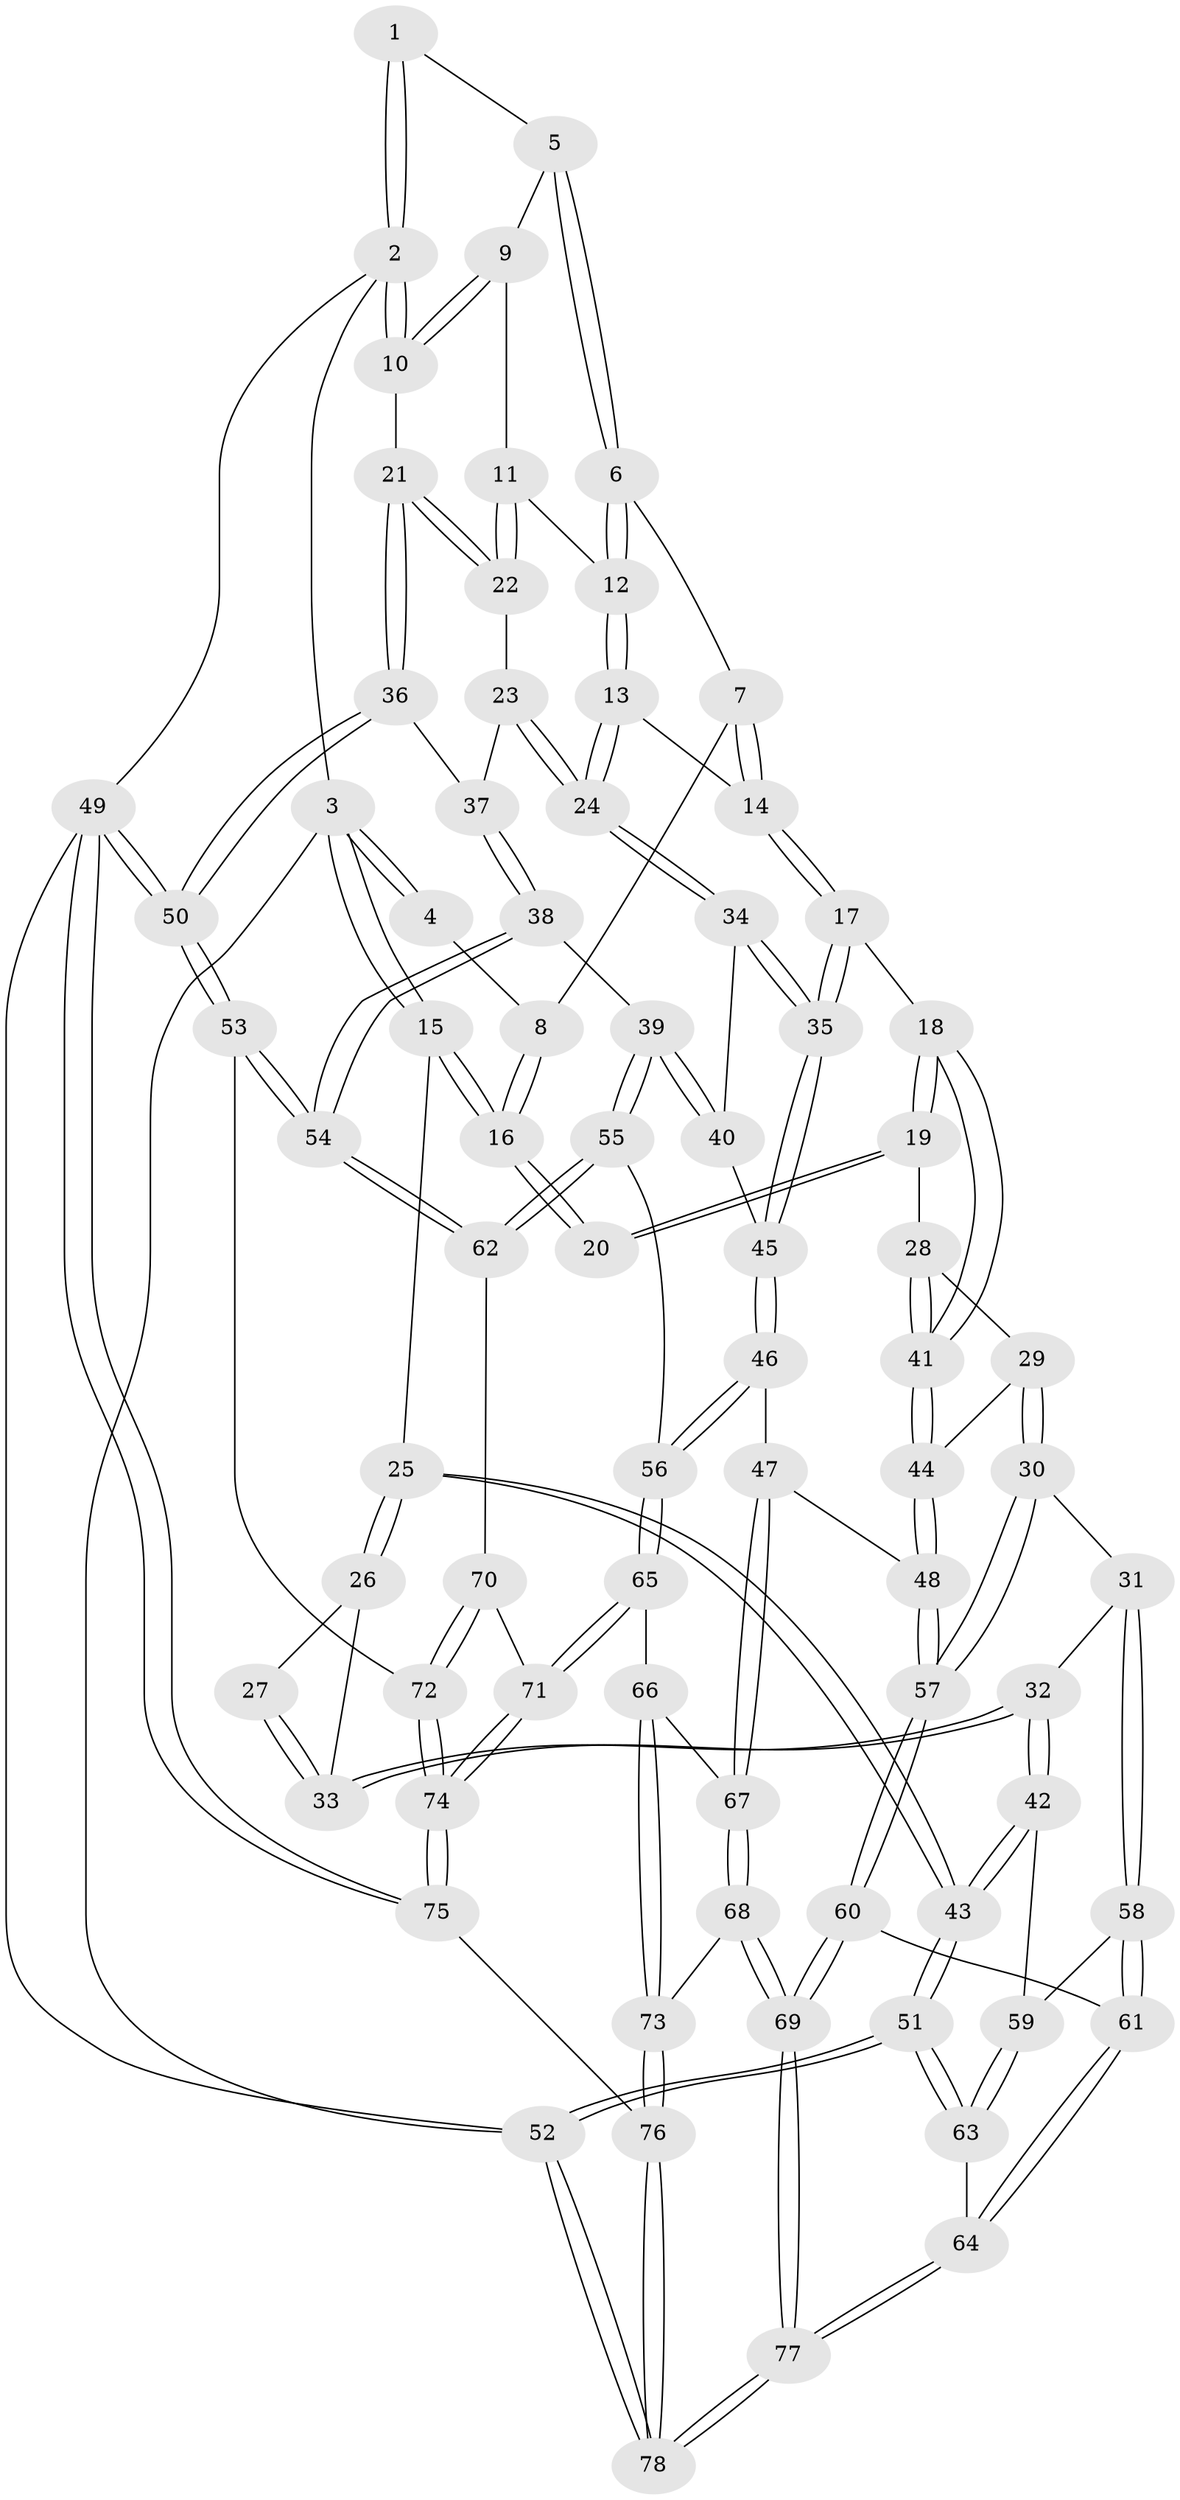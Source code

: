 // Generated by graph-tools (version 1.1) at 2025/16/03/09/25 04:16:53]
// undirected, 78 vertices, 192 edges
graph export_dot {
graph [start="1"]
  node [color=gray90,style=filled];
  1 [pos="+0.6647457247649897+0"];
  2 [pos="+1+0"];
  3 [pos="+0+0"];
  4 [pos="+0.4033705552630687+0"];
  5 [pos="+0.7214084789114719+0.07112540979741828"];
  6 [pos="+0.7240795301012535+0.13446221206354833"];
  7 [pos="+0.49216510805318286+0.17375912513412575"];
  8 [pos="+0.36965725593300386+0.08509854284088017"];
  9 [pos="+0.8758195358976101+0.06282569681440137"];
  10 [pos="+1+0"];
  11 [pos="+0.8345871722691334+0.2209150549776999"];
  12 [pos="+0.7639120581439496+0.21579287955518395"];
  13 [pos="+0.6985726563642828+0.3161701936020632"];
  14 [pos="+0.5922331937843835+0.3590290379295951"];
  15 [pos="+0+0"];
  16 [pos="+0.2700697882634697+0.19853061978756537"];
  17 [pos="+0.5521049840565663+0.4224440280866522"];
  18 [pos="+0.5489651954344559+0.42350029151818824"];
  19 [pos="+0.30504670439878173+0.28887861992585245"];
  20 [pos="+0.2681422853219545+0.21620346527176915"];
  21 [pos="+1+0.24322252183146445"];
  22 [pos="+0.98815074163581+0.25196397945159116"];
  23 [pos="+0.8072692873555505+0.4411755866594362"];
  24 [pos="+0.8039819103403059+0.4416184877632247"];
  25 [pos="+0+0.33091083463381776"];
  26 [pos="+0+0.3603055574173245"];
  27 [pos="+0.2677817268428888+0.2165383810977432"];
  28 [pos="+0.3035606221877905+0.4455317649048471"];
  29 [pos="+0.28576714806971126+0.4758895704886973"];
  30 [pos="+0.23283638493396422+0.5389007238397389"];
  31 [pos="+0.19134985069876342+0.5505577109200877"];
  32 [pos="+0.14452774932100584+0.49717259972109906"];
  33 [pos="+0.129076956690152+0.45966580315414085"];
  34 [pos="+0.7881146984690401+0.4761117121868193"];
  35 [pos="+0.5840873113946864+0.4610836482561072"];
  36 [pos="+1+0.29574218144911973"];
  37 [pos="+0.8856166215219302+0.47016854171140526"];
  38 [pos="+0.9300171730265867+0.6113764200432443"];
  39 [pos="+0.8132532684772763+0.6016097822970647"];
  40 [pos="+0.7809197259420979+0.5071030549500026"];
  41 [pos="+0.49337565563519475+0.4774970964973966"];
  42 [pos="+0+0.5685264636194952"];
  43 [pos="+0+0.5623261379308384"];
  44 [pos="+0.4554258351361696+0.561584083237321"];
  45 [pos="+0.639010558026278+0.5480515597051655"];
  46 [pos="+0.6486590257510224+0.6291075103204397"];
  47 [pos="+0.4551564465605872+0.6642788764140425"];
  48 [pos="+0.4305371520227888+0.6513154785807718"];
  49 [pos="+1+1"];
  50 [pos="+1+0.7219206630899059"];
  51 [pos="+0+0.7791773298270189"];
  52 [pos="+0+1"];
  53 [pos="+1+0.7212172194686631"];
  54 [pos="+1+0.7173359752369233"];
  55 [pos="+0.7494091825297624+0.657933523474344"];
  56 [pos="+0.6936232119571606+0.6784207681511418"];
  57 [pos="+0.4263739781299471+0.6526793349905541"];
  58 [pos="+0.16390193162475603+0.6198854296089046"];
  59 [pos="+0.09806336299928836+0.6387932469127404"];
  60 [pos="+0.32945446599159733+0.7643430170139442"];
  61 [pos="+0.16979064684333475+0.6342892572906772"];
  62 [pos="+0.8785808663016856+0.7651388089515241"];
  63 [pos="+0.005216044269833206+0.7825433464373031"];
  64 [pos="+0.1404445551727096+0.8574376318331388"];
  65 [pos="+0.680537336089024+0.7547994300412968"];
  66 [pos="+0.5721178621637737+0.7902864423990944"];
  67 [pos="+0.5235458861506114+0.7679028052972325"];
  68 [pos="+0.4387305816498292+0.8621830098329417"];
  69 [pos="+0.299791389037814+0.9156479964339135"];
  70 [pos="+0.8260841517457919+0.8013744070248608"];
  71 [pos="+0.723626649374904+0.8187696563215456"];
  72 [pos="+0.8616147613607154+0.9141720497993105"];
  73 [pos="+0.5638739743388608+0.8980918878903064"];
  74 [pos="+0.7065115826837554+1"];
  75 [pos="+0.7056473325195319+1"];
  76 [pos="+0.6700246105078829+1"];
  77 [pos="+0.2466669631299541+1"];
  78 [pos="+0.23877856041312356+1"];
  1 -- 2;
  1 -- 2;
  1 -- 5;
  2 -- 3;
  2 -- 10;
  2 -- 10;
  2 -- 49;
  3 -- 4;
  3 -- 4;
  3 -- 15;
  3 -- 15;
  3 -- 52;
  4 -- 8;
  5 -- 6;
  5 -- 6;
  5 -- 9;
  6 -- 7;
  6 -- 12;
  6 -- 12;
  7 -- 8;
  7 -- 14;
  7 -- 14;
  8 -- 16;
  8 -- 16;
  9 -- 10;
  9 -- 10;
  9 -- 11;
  10 -- 21;
  11 -- 12;
  11 -- 22;
  11 -- 22;
  12 -- 13;
  12 -- 13;
  13 -- 14;
  13 -- 24;
  13 -- 24;
  14 -- 17;
  14 -- 17;
  15 -- 16;
  15 -- 16;
  15 -- 25;
  16 -- 20;
  16 -- 20;
  17 -- 18;
  17 -- 35;
  17 -- 35;
  18 -- 19;
  18 -- 19;
  18 -- 41;
  18 -- 41;
  19 -- 20;
  19 -- 20;
  19 -- 28;
  21 -- 22;
  21 -- 22;
  21 -- 36;
  21 -- 36;
  22 -- 23;
  23 -- 24;
  23 -- 24;
  23 -- 37;
  24 -- 34;
  24 -- 34;
  25 -- 26;
  25 -- 26;
  25 -- 43;
  25 -- 43;
  26 -- 27;
  26 -- 33;
  27 -- 33;
  27 -- 33;
  28 -- 29;
  28 -- 41;
  28 -- 41;
  29 -- 30;
  29 -- 30;
  29 -- 44;
  30 -- 31;
  30 -- 57;
  30 -- 57;
  31 -- 32;
  31 -- 58;
  31 -- 58;
  32 -- 33;
  32 -- 33;
  32 -- 42;
  32 -- 42;
  34 -- 35;
  34 -- 35;
  34 -- 40;
  35 -- 45;
  35 -- 45;
  36 -- 37;
  36 -- 50;
  36 -- 50;
  37 -- 38;
  37 -- 38;
  38 -- 39;
  38 -- 54;
  38 -- 54;
  39 -- 40;
  39 -- 40;
  39 -- 55;
  39 -- 55;
  40 -- 45;
  41 -- 44;
  41 -- 44;
  42 -- 43;
  42 -- 43;
  42 -- 59;
  43 -- 51;
  43 -- 51;
  44 -- 48;
  44 -- 48;
  45 -- 46;
  45 -- 46;
  46 -- 47;
  46 -- 56;
  46 -- 56;
  47 -- 48;
  47 -- 67;
  47 -- 67;
  48 -- 57;
  48 -- 57;
  49 -- 50;
  49 -- 50;
  49 -- 75;
  49 -- 75;
  49 -- 52;
  50 -- 53;
  50 -- 53;
  51 -- 52;
  51 -- 52;
  51 -- 63;
  51 -- 63;
  52 -- 78;
  52 -- 78;
  53 -- 54;
  53 -- 54;
  53 -- 72;
  54 -- 62;
  54 -- 62;
  55 -- 56;
  55 -- 62;
  55 -- 62;
  56 -- 65;
  56 -- 65;
  57 -- 60;
  57 -- 60;
  58 -- 59;
  58 -- 61;
  58 -- 61;
  59 -- 63;
  59 -- 63;
  60 -- 61;
  60 -- 69;
  60 -- 69;
  61 -- 64;
  61 -- 64;
  62 -- 70;
  63 -- 64;
  64 -- 77;
  64 -- 77;
  65 -- 66;
  65 -- 71;
  65 -- 71;
  66 -- 67;
  66 -- 73;
  66 -- 73;
  67 -- 68;
  67 -- 68;
  68 -- 69;
  68 -- 69;
  68 -- 73;
  69 -- 77;
  69 -- 77;
  70 -- 71;
  70 -- 72;
  70 -- 72;
  71 -- 74;
  71 -- 74;
  72 -- 74;
  72 -- 74;
  73 -- 76;
  73 -- 76;
  74 -- 75;
  74 -- 75;
  75 -- 76;
  76 -- 78;
  76 -- 78;
  77 -- 78;
  77 -- 78;
}
